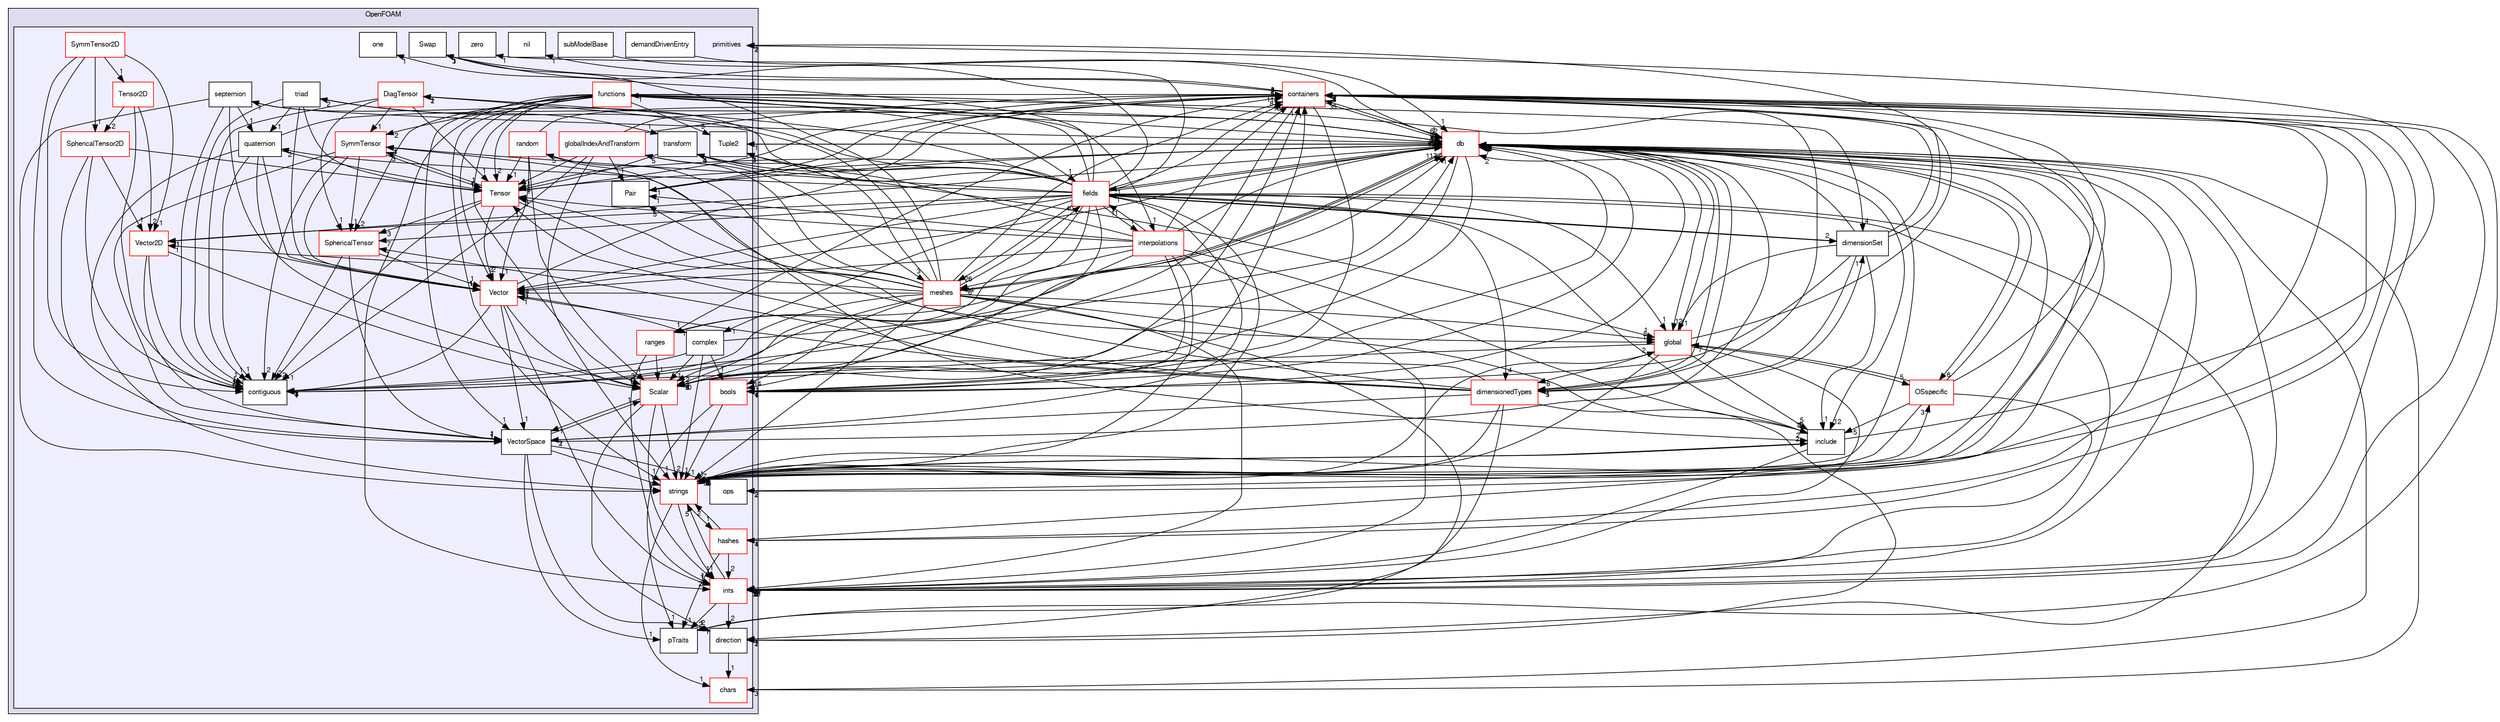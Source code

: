 digraph "src/OpenFOAM/primitives" {
  bgcolor=transparent;
  compound=true
  node [ fontsize="10", fontname="FreeSans"];
  edge [ labelfontsize="10", labelfontname="FreeSans"];
  subgraph clusterdir_c5473ff19b20e6ec4dfe5c310b3778a8 {
    graph [ bgcolor="#ddddee", pencolor="black", label="OpenFOAM" fontname="FreeSans", fontsize="10", URL="dir_c5473ff19b20e6ec4dfe5c310b3778a8.html"]
  subgraph clusterdir_3e50f45338116b169052b428016851aa {
    graph [ bgcolor="#eeeeff", pencolor="black", label="" URL="dir_3e50f45338116b169052b428016851aa.html"];
    dir_3e50f45338116b169052b428016851aa [shape=plaintext label="primitives"];
    dir_a082e25d5e52ccf3d098e28b00b761b2 [shape=box label="bools" color="red" fillcolor="white" style="filled" URL="dir_a082e25d5e52ccf3d098e28b00b761b2.html"];
    dir_88dabb3705a9b13be16987836626f570 [shape=box label="chars" color="red" fillcolor="white" style="filled" URL="dir_88dabb3705a9b13be16987836626f570.html"];
    dir_9b55caa1365775a4268140b8f5b75f1d [shape=box label="complex" color="black" fillcolor="white" style="filled" URL="dir_9b55caa1365775a4268140b8f5b75f1d.html"];
    dir_1b29830830533868fb04f0e807b2ad78 [shape=box label="contiguous" color="black" fillcolor="white" style="filled" URL="dir_1b29830830533868fb04f0e807b2ad78.html"];
    dir_1ed90ee36d758fb385aa8ec7e8669419 [shape=box label="demandDrivenEntry" color="black" fillcolor="white" style="filled" URL="dir_1ed90ee36d758fb385aa8ec7e8669419.html"];
    dir_537bace1925cccf901fb30a89ca4875a [shape=box label="DiagTensor" color="red" fillcolor="white" style="filled" URL="dir_537bace1925cccf901fb30a89ca4875a.html"];
    dir_19dbf0591cffda9f7a5a990739e1850d [shape=box label="direction" color="black" fillcolor="white" style="filled" URL="dir_19dbf0591cffda9f7a5a990739e1850d.html"];
    dir_d9e7e9a9f2a6b8c09f93ad92e1b15a84 [shape=box label="functions" color="red" fillcolor="white" style="filled" URL="dir_d9e7e9a9f2a6b8c09f93ad92e1b15a84.html"];
    dir_9dc1ed12f67003981c0fdb09742bb52c [shape=box label="globalIndexAndTransform" color="red" fillcolor="white" style="filled" URL="dir_9dc1ed12f67003981c0fdb09742bb52c.html"];
    dir_4283faa153a5178e565ef547cd992a0a [shape=box label="hashes" color="red" fillcolor="white" style="filled" URL="dir_4283faa153a5178e565ef547cd992a0a.html"];
    dir_086c067a0e64eeb439d30ae0c44248d8 [shape=box label="ints" color="red" fillcolor="white" style="filled" URL="dir_086c067a0e64eeb439d30ae0c44248d8.html"];
    dir_98f989b678dbf5309ce2e017b28f8821 [shape=box label="nil" color="black" fillcolor="white" style="filled" URL="dir_98f989b678dbf5309ce2e017b28f8821.html"];
    dir_688e2bf6a1af855b6f70d5e0e0f050d5 [shape=box label="one" color="black" fillcolor="white" style="filled" URL="dir_688e2bf6a1af855b6f70d5e0e0f050d5.html"];
    dir_a75a9acad7a860e8b6287c25a4913686 [shape=box label="ops" color="black" fillcolor="white" style="filled" URL="dir_a75a9acad7a860e8b6287c25a4913686.html"];
    dir_4866e0e18efe39e2716d157b44dfa36c [shape=box label="Pair" color="black" fillcolor="white" style="filled" URL="dir_4866e0e18efe39e2716d157b44dfa36c.html"];
    dir_a71222f4f105181f964ceb320add37f5 [shape=box label="pTraits" color="black" fillcolor="white" style="filled" URL="dir_a71222f4f105181f964ceb320add37f5.html"];
    dir_7f2355fb07e96b002f5e0fef21d9e5dc [shape=box label="quaternion" color="black" fillcolor="white" style="filled" URL="dir_7f2355fb07e96b002f5e0fef21d9e5dc.html"];
    dir_fe902bc9ff5b589eb0ead5d28c94889f [shape=box label="random" color="red" fillcolor="white" style="filled" URL="dir_fe902bc9ff5b589eb0ead5d28c94889f.html"];
    dir_4c2d2f51554615c82797d0537eafbb2e [shape=box label="ranges" color="red" fillcolor="white" style="filled" URL="dir_4c2d2f51554615c82797d0537eafbb2e.html"];
    dir_b4f4914e791ff496381862f16be45bae [shape=box label="Scalar" color="red" fillcolor="white" style="filled" URL="dir_b4f4914e791ff496381862f16be45bae.html"];
    dir_8ff6743b6a552605fbcfa0c2fa86cf35 [shape=box label="septernion" color="black" fillcolor="white" style="filled" URL="dir_8ff6743b6a552605fbcfa0c2fa86cf35.html"];
    dir_b065e1a4bed1b058c87ac57271f42191 [shape=box label="SphericalTensor" color="red" fillcolor="white" style="filled" URL="dir_b065e1a4bed1b058c87ac57271f42191.html"];
    dir_03cbbdc57deccee747de3682b626c91e [shape=box label="SphericalTensor2D" color="red" fillcolor="white" style="filled" URL="dir_03cbbdc57deccee747de3682b626c91e.html"];
    dir_ce1ee507886310df0e74ee2e624fbc88 [shape=box label="strings" color="red" fillcolor="white" style="filled" URL="dir_ce1ee507886310df0e74ee2e624fbc88.html"];
    dir_a5ab764987886a96b81db1b910e5c021 [shape=box label="subModelBase" color="black" fillcolor="white" style="filled" URL="dir_a5ab764987886a96b81db1b910e5c021.html"];
    dir_231fc2a74f204112d6236cb009e595a2 [shape=box label="Swap" color="black" fillcolor="white" style="filled" URL="dir_231fc2a74f204112d6236cb009e595a2.html"];
    dir_1dd80385453c5b0e9d626c2fdc4e90dc [shape=box label="SymmTensor" color="red" fillcolor="white" style="filled" URL="dir_1dd80385453c5b0e9d626c2fdc4e90dc.html"];
    dir_0c2340d1dbdaa835dd760c22e129bc79 [shape=box label="SymmTensor2D" color="red" fillcolor="white" style="filled" URL="dir_0c2340d1dbdaa835dd760c22e129bc79.html"];
    dir_15da0e2a135f43ffeb4645c968ce8ac7 [shape=box label="Tensor" color="red" fillcolor="white" style="filled" URL="dir_15da0e2a135f43ffeb4645c968ce8ac7.html"];
    dir_af3b3c32572abb73a47caea053f82d3c [shape=box label="Tensor2D" color="red" fillcolor="white" style="filled" URL="dir_af3b3c32572abb73a47caea053f82d3c.html"];
    dir_9cf74317c7eb616c4d20a1fef726f411 [shape=box label="transform" color="black" fillcolor="white" style="filled" URL="dir_9cf74317c7eb616c4d20a1fef726f411.html"];
    dir_7aa2f3f4e81b54d7787de8b5589ce6c4 [shape=box label="triad" color="black" fillcolor="white" style="filled" URL="dir_7aa2f3f4e81b54d7787de8b5589ce6c4.html"];
    dir_246f7a9c53924f474d87efd38f207066 [shape=box label="Tuple2" color="black" fillcolor="white" style="filled" URL="dir_246f7a9c53924f474d87efd38f207066.html"];
    dir_6ef5fbba1c02603637a533e2f686aa62 [shape=box label="Vector" color="red" fillcolor="white" style="filled" URL="dir_6ef5fbba1c02603637a533e2f686aa62.html"];
    dir_974ac155d7c04ce7d59446545c00b04b [shape=box label="Vector2D" color="red" fillcolor="white" style="filled" URL="dir_974ac155d7c04ce7d59446545c00b04b.html"];
    dir_67e43ffa00fdb90d8ab20f3d61175616 [shape=box label="VectorSpace" color="black" fillcolor="white" style="filled" URL="dir_67e43ffa00fdb90d8ab20f3d61175616.html"];
    dir_2de54a351530e9f436fe9bce6ce952a7 [shape=box label="zero" color="black" fillcolor="white" style="filled" URL="dir_2de54a351530e9f436fe9bce6ce952a7.html"];
  }
  }
  dir_962442b8f989d5529fab5e0f0e4ffb74 [shape=box label="fields" color="red" URL="dir_962442b8f989d5529fab5e0f0e4ffb74.html"];
  dir_19d0872053bde092be81d7fe3f56cbf7 [shape=box label="containers" color="red" URL="dir_19d0872053bde092be81d7fe3f56cbf7.html"];
  dir_ddfbc8513dac5f891eeb54fd21e599df [shape=box label="dimensionSet" URL="dir_ddfbc8513dac5f891eeb54fd21e599df.html"];
  dir_e764f87aebd421bcba631b254777cd25 [shape=box label="interpolations" color="red" URL="dir_e764f87aebd421bcba631b254777cd25.html"];
  dir_aa2423979fb45fc41c393a5db370ab21 [shape=box label="meshes" color="red" URL="dir_aa2423979fb45fc41c393a5db370ab21.html"];
  dir_d4979fdf35c07e0caec68718d229a4b4 [shape=box label="dimensionedTypes" color="red" URL="dir_d4979fdf35c07e0caec68718d229a4b4.html"];
  dir_63c634f7a7cfd679ac26c67fb30fc32f [shape=box label="db" color="red" URL="dir_63c634f7a7cfd679ac26c67fb30fc32f.html"];
  dir_8583492183f4d27c76555f8f333dd07b [shape=box label="global" color="red" URL="dir_8583492183f4d27c76555f8f333dd07b.html"];
  dir_e954e9f5966bc1c681a414ec8bd0ee15 [shape=box label="include" URL="dir_e954e9f5966bc1c681a414ec8bd0ee15.html"];
  dir_1e7df7a7407fc4618be5c18f76eb7b99 [shape=box label="OSspecific" color="red" URL="dir_1e7df7a7407fc4618be5c18f76eb7b99.html"];
  dir_a5ab764987886a96b81db1b910e5c021->dir_63c634f7a7cfd679ac26c67fb30fc32f [headlabel="1", labeldistance=1.5 headhref="dir_002229_001787.html"];
  dir_19dbf0591cffda9f7a5a990739e1850d->dir_88dabb3705a9b13be16987836626f570 [headlabel="1", labeldistance=1.5 headhref="dir_002170_002162.html"];
  dir_af3b3c32572abb73a47caea053f82d3c->dir_03cbbdc57deccee747de3682b626c91e [headlabel="2", labeldistance=1.5 headhref="dir_002240_002219.html"];
  dir_af3b3c32572abb73a47caea053f82d3c->dir_974ac155d7c04ce7d59446545c00b04b [headlabel="2", labeldistance=1.5 headhref="dir_002240_002251.html"];
  dir_af3b3c32572abb73a47caea053f82d3c->dir_1b29830830533868fb04f0e807b2ad78 [headlabel="1", labeldistance=1.5 headhref="dir_002240_002166.html"];
  dir_962442b8f989d5529fab5e0f0e4ffb74->dir_19dbf0591cffda9f7a5a990739e1850d [headlabel="2", labeldistance=1.5 headhref="dir_001856_002170.html"];
  dir_962442b8f989d5529fab5e0f0e4ffb74->dir_19d0872053bde092be81d7fe3f56cbf7 [headlabel="8", labeldistance=1.5 headhref="dir_001856_001737.html"];
  dir_962442b8f989d5529fab5e0f0e4ffb74->dir_a082e25d5e52ccf3d098e28b00b761b2 [headlabel="1", labeldistance=1.5 headhref="dir_001856_002158.html"];
  dir_962442b8f989d5529fab5e0f0e4ffb74->dir_ce1ee507886310df0e74ee2e624fbc88 [headlabel="2", labeldistance=1.5 headhref="dir_001856_002221.html"];
  dir_962442b8f989d5529fab5e0f0e4ffb74->dir_15da0e2a135f43ffeb4645c968ce8ac7 [headlabel="5", labeldistance=1.5 headhref="dir_001856_002236.html"];
  dir_962442b8f989d5529fab5e0f0e4ffb74->dir_ddfbc8513dac5f891eeb54fd21e599df [headlabel="2", labeldistance=1.5 headhref="dir_001856_001855.html"];
  dir_962442b8f989d5529fab5e0f0e4ffb74->dir_246f7a9c53924f474d87efd38f207066 [headlabel="1", labeldistance=1.5 headhref="dir_001856_002244.html"];
  dir_962442b8f989d5529fab5e0f0e4ffb74->dir_7f2355fb07e96b002f5e0fef21d9e5dc [headlabel="2", labeldistance=1.5 headhref="dir_001856_002203.html"];
  dir_962442b8f989d5529fab5e0f0e4ffb74->dir_231fc2a74f204112d6236cb009e595a2 [headlabel="1", labeldistance=1.5 headhref="dir_001856_002230.html"];
  dir_962442b8f989d5529fab5e0f0e4ffb74->dir_e764f87aebd421bcba631b254777cd25 [headlabel="1", labeldistance=1.5 headhref="dir_001856_001953.html"];
  dir_962442b8f989d5529fab5e0f0e4ffb74->dir_9b55caa1365775a4268140b8f5b75f1d [headlabel="1", labeldistance=1.5 headhref="dir_001856_002165.html"];
  dir_962442b8f989d5529fab5e0f0e4ffb74->dir_7aa2f3f4e81b54d7787de8b5589ce6c4 [headlabel="2", labeldistance=1.5 headhref="dir_001856_002243.html"];
  dir_962442b8f989d5529fab5e0f0e4ffb74->dir_688e2bf6a1af855b6f70d5e0e0f050d5 [headlabel="1", labeldistance=1.5 headhref="dir_001856_002199.html"];
  dir_962442b8f989d5529fab5e0f0e4ffb74->dir_aa2423979fb45fc41c393a5db370ab21 [headlabel="26", labeldistance=1.5 headhref="dir_001856_002059.html"];
  dir_962442b8f989d5529fab5e0f0e4ffb74->dir_d4979fdf35c07e0caec68718d229a4b4 [headlabel="4", labeldistance=1.5 headhref="dir_001856_001848.html"];
  dir_962442b8f989d5529fab5e0f0e4ffb74->dir_2de54a351530e9f436fe9bce6ce952a7 [headlabel="1", labeldistance=1.5 headhref="dir_001856_002254.html"];
  dir_962442b8f989d5529fab5e0f0e4ffb74->dir_9cf74317c7eb616c4d20a1fef726f411 [headlabel="6", labeldistance=1.5 headhref="dir_001856_002242.html"];
  dir_962442b8f989d5529fab5e0f0e4ffb74->dir_b4f4914e791ff496381862f16be45bae [headlabel="10", labeldistance=1.5 headhref="dir_001856_002210.html"];
  dir_962442b8f989d5529fab5e0f0e4ffb74->dir_6ef5fbba1c02603637a533e2f686aa62 [headlabel="4", labeldistance=1.5 headhref="dir_001856_002245.html"];
  dir_962442b8f989d5529fab5e0f0e4ffb74->dir_63c634f7a7cfd679ac26c67fb30fc32f [headlabel="62", labeldistance=1.5 headhref="dir_001856_001787.html"];
  dir_962442b8f989d5529fab5e0f0e4ffb74->dir_8583492183f4d27c76555f8f333dd07b [headlabel="1", labeldistance=1.5 headhref="dir_001856_001932.html"];
  dir_962442b8f989d5529fab5e0f0e4ffb74->dir_67e43ffa00fdb90d8ab20f3d61175616 [headlabel="2", labeldistance=1.5 headhref="dir_001856_002253.html"];
  dir_962442b8f989d5529fab5e0f0e4ffb74->dir_537bace1925cccf901fb30a89ca4875a [headlabel="2", labeldistance=1.5 headhref="dir_001856_002168.html"];
  dir_962442b8f989d5529fab5e0f0e4ffb74->dir_8ff6743b6a552605fbcfa0c2fa86cf35 [headlabel="1", labeldistance=1.5 headhref="dir_001856_002215.html"];
  dir_962442b8f989d5529fab5e0f0e4ffb74->dir_974ac155d7c04ce7d59446545c00b04b [headlabel="1", labeldistance=1.5 headhref="dir_001856_002251.html"];
  dir_962442b8f989d5529fab5e0f0e4ffb74->dir_d9e7e9a9f2a6b8c09f93ad92e1b15a84 [headlabel="1", labeldistance=1.5 headhref="dir_001856_002171.html"];
  dir_962442b8f989d5529fab5e0f0e4ffb74->dir_e954e9f5966bc1c681a414ec8bd0ee15 [headlabel="1", labeldistance=1.5 headhref="dir_001856_001952.html"];
  dir_962442b8f989d5529fab5e0f0e4ffb74->dir_b065e1a4bed1b058c87ac57271f42191 [headlabel="7", labeldistance=1.5 headhref="dir_001856_002216.html"];
  dir_962442b8f989d5529fab5e0f0e4ffb74->dir_1b29830830533868fb04f0e807b2ad78 [headlabel="1", labeldistance=1.5 headhref="dir_001856_002166.html"];
  dir_962442b8f989d5529fab5e0f0e4ffb74->dir_086c067a0e64eeb439d30ae0c44248d8 [headlabel="5", labeldistance=1.5 headhref="dir_001856_002189.html"];
  dir_962442b8f989d5529fab5e0f0e4ffb74->dir_1dd80385453c5b0e9d626c2fdc4e90dc [headlabel="4", labeldistance=1.5 headhref="dir_001856_002231.html"];
  dir_19d0872053bde092be81d7fe3f56cbf7->dir_a082e25d5e52ccf3d098e28b00b761b2 [headlabel="4", labeldistance=1.5 headhref="dir_001737_002158.html"];
  dir_19d0872053bde092be81d7fe3f56cbf7->dir_ce1ee507886310df0e74ee2e624fbc88 [headlabel="5", labeldistance=1.5 headhref="dir_001737_002221.html"];
  dir_19d0872053bde092be81d7fe3f56cbf7->dir_231fc2a74f204112d6236cb009e595a2 [headlabel="1", labeldistance=1.5 headhref="dir_001737_002230.html"];
  dir_19d0872053bde092be81d7fe3f56cbf7->dir_98f989b678dbf5309ce2e017b28f8821 [headlabel="1", labeldistance=1.5 headhref="dir_001737_002198.html"];
  dir_19d0872053bde092be81d7fe3f56cbf7->dir_a75a9acad7a860e8b6287c25a4913686 [headlabel="2", labeldistance=1.5 headhref="dir_001737_002200.html"];
  dir_19d0872053bde092be81d7fe3f56cbf7->dir_63c634f7a7cfd679ac26c67fb30fc32f [headlabel="62", labeldistance=1.5 headhref="dir_001737_001787.html"];
  dir_19d0872053bde092be81d7fe3f56cbf7->dir_4866e0e18efe39e2716d157b44dfa36c [headlabel="1", labeldistance=1.5 headhref="dir_001737_002201.html"];
  dir_19d0872053bde092be81d7fe3f56cbf7->dir_a71222f4f105181f964ceb320add37f5 [headlabel="1", labeldistance=1.5 headhref="dir_001737_002202.html"];
  dir_19d0872053bde092be81d7fe3f56cbf7->dir_1b29830830533868fb04f0e807b2ad78 [headlabel="7", labeldistance=1.5 headhref="dir_001737_002166.html"];
  dir_19d0872053bde092be81d7fe3f56cbf7->dir_086c067a0e64eeb439d30ae0c44248d8 [headlabel="25", labeldistance=1.5 headhref="dir_001737_002189.html"];
  dir_19d0872053bde092be81d7fe3f56cbf7->dir_4283faa153a5178e565ef547cd992a0a [headlabel="1", labeldistance=1.5 headhref="dir_001737_002185.html"];
  dir_ce1ee507886310df0e74ee2e624fbc88->dir_19d0872053bde092be81d7fe3f56cbf7 [headlabel="7", labeldistance=1.5 headhref="dir_002221_001737.html"];
  dir_ce1ee507886310df0e74ee2e624fbc88->dir_63c634f7a7cfd679ac26c67fb30fc32f [headlabel="13", labeldistance=1.5 headhref="dir_002221_001787.html"];
  dir_ce1ee507886310df0e74ee2e624fbc88->dir_88dabb3705a9b13be16987836626f570 [headlabel="1", labeldistance=1.5 headhref="dir_002221_002162.html"];
  dir_ce1ee507886310df0e74ee2e624fbc88->dir_8583492183f4d27c76555f8f333dd07b [headlabel="2", labeldistance=1.5 headhref="dir_002221_001932.html"];
  dir_ce1ee507886310df0e74ee2e624fbc88->dir_e954e9f5966bc1c681a414ec8bd0ee15 [headlabel="2", labeldistance=1.5 headhref="dir_002221_001952.html"];
  dir_ce1ee507886310df0e74ee2e624fbc88->dir_086c067a0e64eeb439d30ae0c44248d8 [headlabel="1", labeldistance=1.5 headhref="dir_002221_002189.html"];
  dir_ce1ee507886310df0e74ee2e624fbc88->dir_4283faa153a5178e565ef547cd992a0a [headlabel="1", labeldistance=1.5 headhref="dir_002221_002185.html"];
  dir_ce1ee507886310df0e74ee2e624fbc88->dir_1e7df7a7407fc4618be5c18f76eb7b99 [headlabel="3", labeldistance=1.5 headhref="dir_002221_002255.html"];
  dir_a082e25d5e52ccf3d098e28b00b761b2->dir_19d0872053bde092be81d7fe3f56cbf7 [headlabel="1", labeldistance=1.5 headhref="dir_002158_001737.html"];
  dir_a082e25d5e52ccf3d098e28b00b761b2->dir_ce1ee507886310df0e74ee2e624fbc88 [headlabel="1", labeldistance=1.5 headhref="dir_002158_002221.html"];
  dir_a082e25d5e52ccf3d098e28b00b761b2->dir_63c634f7a7cfd679ac26c67fb30fc32f [headlabel="6", labeldistance=1.5 headhref="dir_002158_001787.html"];
  dir_a082e25d5e52ccf3d098e28b00b761b2->dir_a71222f4f105181f964ceb320add37f5 [headlabel="1", labeldistance=1.5 headhref="dir_002158_002202.html"];
  dir_15da0e2a135f43ffeb4645c968ce8ac7->dir_19d0872053bde092be81d7fe3f56cbf7 [headlabel="3", labeldistance=1.5 headhref="dir_002236_001737.html"];
  dir_15da0e2a135f43ffeb4645c968ce8ac7->dir_6ef5fbba1c02603637a533e2f686aa62 [headlabel="2", labeldistance=1.5 headhref="dir_002236_002245.html"];
  dir_15da0e2a135f43ffeb4645c968ce8ac7->dir_63c634f7a7cfd679ac26c67fb30fc32f [headlabel="3", labeldistance=1.5 headhref="dir_002236_001787.html"];
  dir_15da0e2a135f43ffeb4645c968ce8ac7->dir_8583492183f4d27c76555f8f333dd07b [headlabel="1", labeldistance=1.5 headhref="dir_002236_001932.html"];
  dir_15da0e2a135f43ffeb4645c968ce8ac7->dir_b065e1a4bed1b058c87ac57271f42191 [headlabel="3", labeldistance=1.5 headhref="dir_002236_002216.html"];
  dir_15da0e2a135f43ffeb4645c968ce8ac7->dir_1b29830830533868fb04f0e807b2ad78 [headlabel="2", labeldistance=1.5 headhref="dir_002236_002166.html"];
  dir_15da0e2a135f43ffeb4645c968ce8ac7->dir_1dd80385453c5b0e9d626c2fdc4e90dc [headlabel="3", labeldistance=1.5 headhref="dir_002236_002231.html"];
  dir_ddfbc8513dac5f891eeb54fd21e599df->dir_962442b8f989d5529fab5e0f0e4ffb74 [headlabel="1", labeldistance=1.5 headhref="dir_001855_001856.html"];
  dir_ddfbc8513dac5f891eeb54fd21e599df->dir_19d0872053bde092be81d7fe3f56cbf7 [headlabel="3", labeldistance=1.5 headhref="dir_001855_001737.html"];
  dir_ddfbc8513dac5f891eeb54fd21e599df->dir_a082e25d5e52ccf3d098e28b00b761b2 [headlabel="1", labeldistance=1.5 headhref="dir_001855_002158.html"];
  dir_ddfbc8513dac5f891eeb54fd21e599df->dir_d4979fdf35c07e0caec68718d229a4b4 [headlabel="5", labeldistance=1.5 headhref="dir_001855_001848.html"];
  dir_ddfbc8513dac5f891eeb54fd21e599df->dir_63c634f7a7cfd679ac26c67fb30fc32f [headlabel="3", labeldistance=1.5 headhref="dir_001855_001787.html"];
  dir_ddfbc8513dac5f891eeb54fd21e599df->dir_8583492183f4d27c76555f8f333dd07b [headlabel="1", labeldistance=1.5 headhref="dir_001855_001932.html"];
  dir_ddfbc8513dac5f891eeb54fd21e599df->dir_3e50f45338116b169052b428016851aa [headlabel="1", labeldistance=1.5 headhref="dir_001855_002157.html"];
  dir_ddfbc8513dac5f891eeb54fd21e599df->dir_e954e9f5966bc1c681a414ec8bd0ee15 [headlabel="1", labeldistance=1.5 headhref="dir_001855_001952.html"];
  dir_246f7a9c53924f474d87efd38f207066->dir_63c634f7a7cfd679ac26c67fb30fc32f [headlabel="1", labeldistance=1.5 headhref="dir_002244_001787.html"];
  dir_7f2355fb07e96b002f5e0fef21d9e5dc->dir_ce1ee507886310df0e74ee2e624fbc88 [headlabel="1", labeldistance=1.5 headhref="dir_002203_002221.html"];
  dir_7f2355fb07e96b002f5e0fef21d9e5dc->dir_15da0e2a135f43ffeb4645c968ce8ac7 [headlabel="1", labeldistance=1.5 headhref="dir_002203_002236.html"];
  dir_7f2355fb07e96b002f5e0fef21d9e5dc->dir_b4f4914e791ff496381862f16be45bae [headlabel="1", labeldistance=1.5 headhref="dir_002203_002210.html"];
  dir_7f2355fb07e96b002f5e0fef21d9e5dc->dir_6ef5fbba1c02603637a533e2f686aa62 [headlabel="1", labeldistance=1.5 headhref="dir_002203_002245.html"];
  dir_7f2355fb07e96b002f5e0fef21d9e5dc->dir_63c634f7a7cfd679ac26c67fb30fc32f [headlabel="2", labeldistance=1.5 headhref="dir_002203_001787.html"];
  dir_7f2355fb07e96b002f5e0fef21d9e5dc->dir_1b29830830533868fb04f0e807b2ad78 [headlabel="1", labeldistance=1.5 headhref="dir_002203_002166.html"];
  dir_e764f87aebd421bcba631b254777cd25->dir_962442b8f989d5529fab5e0f0e4ffb74 [headlabel="11", labeldistance=1.5 headhref="dir_001953_001856.html"];
  dir_e764f87aebd421bcba631b254777cd25->dir_19d0872053bde092be81d7fe3f56cbf7 [headlabel="13", labeldistance=1.5 headhref="dir_001953_001737.html"];
  dir_e764f87aebd421bcba631b254777cd25->dir_a082e25d5e52ccf3d098e28b00b761b2 [headlabel="1", labeldistance=1.5 headhref="dir_001953_002158.html"];
  dir_e764f87aebd421bcba631b254777cd25->dir_ce1ee507886310df0e74ee2e624fbc88 [headlabel="2", labeldistance=1.5 headhref="dir_001953_002221.html"];
  dir_e764f87aebd421bcba631b254777cd25->dir_15da0e2a135f43ffeb4645c968ce8ac7 [headlabel="1", labeldistance=1.5 headhref="dir_001953_002236.html"];
  dir_e764f87aebd421bcba631b254777cd25->dir_246f7a9c53924f474d87efd38f207066 [headlabel="3", labeldistance=1.5 headhref="dir_001953_002244.html"];
  dir_e764f87aebd421bcba631b254777cd25->dir_aa2423979fb45fc41c393a5db370ab21 [headlabel="14", labeldistance=1.5 headhref="dir_001953_002059.html"];
  dir_e764f87aebd421bcba631b254777cd25->dir_b4f4914e791ff496381862f16be45bae [headlabel="3", labeldistance=1.5 headhref="dir_001953_002210.html"];
  dir_e764f87aebd421bcba631b254777cd25->dir_6ef5fbba1c02603637a533e2f686aa62 [headlabel="1", labeldistance=1.5 headhref="dir_001953_002245.html"];
  dir_e764f87aebd421bcba631b254777cd25->dir_63c634f7a7cfd679ac26c67fb30fc32f [headlabel="21", labeldistance=1.5 headhref="dir_001953_001787.html"];
  dir_e764f87aebd421bcba631b254777cd25->dir_4866e0e18efe39e2716d157b44dfa36c [headlabel="1", labeldistance=1.5 headhref="dir_001953_002201.html"];
  dir_e764f87aebd421bcba631b254777cd25->dir_e954e9f5966bc1c681a414ec8bd0ee15 [headlabel="2", labeldistance=1.5 headhref="dir_001953_001952.html"];
  dir_e764f87aebd421bcba631b254777cd25->dir_086c067a0e64eeb439d30ae0c44248d8 [headlabel="2", labeldistance=1.5 headhref="dir_001953_002189.html"];
  dir_fe902bc9ff5b589eb0ead5d28c94889f->dir_15da0e2a135f43ffeb4645c968ce8ac7 [headlabel="1", labeldistance=1.5 headhref="dir_002204_002236.html"];
  dir_fe902bc9ff5b589eb0ead5d28c94889f->dir_b4f4914e791ff496381862f16be45bae [headlabel="1", labeldistance=1.5 headhref="dir_002204_002210.html"];
  dir_fe902bc9ff5b589eb0ead5d28c94889f->dir_6ef5fbba1c02603637a533e2f686aa62 [headlabel="1", labeldistance=1.5 headhref="dir_002204_002245.html"];
  dir_fe902bc9ff5b589eb0ead5d28c94889f->dir_63c634f7a7cfd679ac26c67fb30fc32f [headlabel="2", labeldistance=1.5 headhref="dir_002204_001787.html"];
  dir_fe902bc9ff5b589eb0ead5d28c94889f->dir_e954e9f5966bc1c681a414ec8bd0ee15 [headlabel="2", labeldistance=1.5 headhref="dir_002204_001952.html"];
  dir_9b55caa1365775a4268140b8f5b75f1d->dir_ce1ee507886310df0e74ee2e624fbc88 [headlabel="1", labeldistance=1.5 headhref="dir_002165_002221.html"];
  dir_9b55caa1365775a4268140b8f5b75f1d->dir_a082e25d5e52ccf3d098e28b00b761b2 [headlabel="1", labeldistance=1.5 headhref="dir_002165_002158.html"];
  dir_9b55caa1365775a4268140b8f5b75f1d->dir_b4f4914e791ff496381862f16be45bae [headlabel="1", labeldistance=1.5 headhref="dir_002165_002210.html"];
  dir_9b55caa1365775a4268140b8f5b75f1d->dir_63c634f7a7cfd679ac26c67fb30fc32f [headlabel="1", labeldistance=1.5 headhref="dir_002165_001787.html"];
  dir_9b55caa1365775a4268140b8f5b75f1d->dir_1b29830830533868fb04f0e807b2ad78 [headlabel="1", labeldistance=1.5 headhref="dir_002165_002166.html"];
  dir_7aa2f3f4e81b54d7787de8b5589ce6c4->dir_15da0e2a135f43ffeb4645c968ce8ac7 [headlabel="1", labeldistance=1.5 headhref="dir_002243_002236.html"];
  dir_7aa2f3f4e81b54d7787de8b5589ce6c4->dir_7f2355fb07e96b002f5e0fef21d9e5dc [headlabel="1", labeldistance=1.5 headhref="dir_002243_002203.html"];
  dir_7aa2f3f4e81b54d7787de8b5589ce6c4->dir_9cf74317c7eb616c4d20a1fef726f411 [headlabel="1", labeldistance=1.5 headhref="dir_002243_002242.html"];
  dir_7aa2f3f4e81b54d7787de8b5589ce6c4->dir_6ef5fbba1c02603637a533e2f686aa62 [headlabel="1", labeldistance=1.5 headhref="dir_002243_002245.html"];
  dir_7aa2f3f4e81b54d7787de8b5589ce6c4->dir_1b29830830533868fb04f0e807b2ad78 [headlabel="1", labeldistance=1.5 headhref="dir_002243_002166.html"];
  dir_aa2423979fb45fc41c393a5db370ab21->dir_19dbf0591cffda9f7a5a990739e1850d [headlabel="1", labeldistance=1.5 headhref="dir_002059_002170.html"];
  dir_aa2423979fb45fc41c393a5db370ab21->dir_962442b8f989d5529fab5e0f0e4ffb74 [headlabel="40", labeldistance=1.5 headhref="dir_002059_001856.html"];
  dir_aa2423979fb45fc41c393a5db370ab21->dir_19d0872053bde092be81d7fe3f56cbf7 [headlabel="114", labeldistance=1.5 headhref="dir_002059_001737.html"];
  dir_aa2423979fb45fc41c393a5db370ab21->dir_ce1ee507886310df0e74ee2e624fbc88 [headlabel="7", labeldistance=1.5 headhref="dir_002059_002221.html"];
  dir_aa2423979fb45fc41c393a5db370ab21->dir_a082e25d5e52ccf3d098e28b00b761b2 [headlabel="14", labeldistance=1.5 headhref="dir_002059_002158.html"];
  dir_aa2423979fb45fc41c393a5db370ab21->dir_15da0e2a135f43ffeb4645c968ce8ac7 [headlabel="2", labeldistance=1.5 headhref="dir_002059_002236.html"];
  dir_aa2423979fb45fc41c393a5db370ab21->dir_231fc2a74f204112d6236cb009e595a2 [headlabel="3", labeldistance=1.5 headhref="dir_002059_002230.html"];
  dir_aa2423979fb45fc41c393a5db370ab21->dir_fe902bc9ff5b589eb0ead5d28c94889f [headlabel="5", labeldistance=1.5 headhref="dir_002059_002204.html"];
  dir_aa2423979fb45fc41c393a5db370ab21->dir_9cf74317c7eb616c4d20a1fef726f411 [headlabel="4", labeldistance=1.5 headhref="dir_002059_002242.html"];
  dir_aa2423979fb45fc41c393a5db370ab21->dir_b4f4914e791ff496381862f16be45bae [headlabel="3", labeldistance=1.5 headhref="dir_002059_002210.html"];
  dir_aa2423979fb45fc41c393a5db370ab21->dir_6ef5fbba1c02603637a533e2f686aa62 [headlabel="3", labeldistance=1.5 headhref="dir_002059_002245.html"];
  dir_aa2423979fb45fc41c393a5db370ab21->dir_63c634f7a7cfd679ac26c67fb30fc32f [headlabel="117", labeldistance=1.5 headhref="dir_002059_001787.html"];
  dir_aa2423979fb45fc41c393a5db370ab21->dir_4866e0e18efe39e2716d157b44dfa36c [headlabel="5", labeldistance=1.5 headhref="dir_002059_002201.html"];
  dir_aa2423979fb45fc41c393a5db370ab21->dir_8583492183f4d27c76555f8f333dd07b [headlabel="5", labeldistance=1.5 headhref="dir_002059_001932.html"];
  dir_aa2423979fb45fc41c393a5db370ab21->dir_537bace1925cccf901fb30a89ca4875a [headlabel="1", labeldistance=1.5 headhref="dir_002059_002168.html"];
  dir_aa2423979fb45fc41c393a5db370ab21->dir_974ac155d7c04ce7d59446545c00b04b [headlabel="1", labeldistance=1.5 headhref="dir_002059_002251.html"];
  dir_aa2423979fb45fc41c393a5db370ab21->dir_e954e9f5966bc1c681a414ec8bd0ee15 [headlabel="19", labeldistance=1.5 headhref="dir_002059_001952.html"];
  dir_aa2423979fb45fc41c393a5db370ab21->dir_1b29830830533868fb04f0e807b2ad78 [headlabel="1", labeldistance=1.5 headhref="dir_002059_002166.html"];
  dir_aa2423979fb45fc41c393a5db370ab21->dir_086c067a0e64eeb439d30ae0c44248d8 [headlabel="29", labeldistance=1.5 headhref="dir_002059_002189.html"];
  dir_aa2423979fb45fc41c393a5db370ab21->dir_9dc1ed12f67003981c0fdb09742bb52c [headlabel="5", labeldistance=1.5 headhref="dir_002059_002183.html"];
  dir_03cbbdc57deccee747de3682b626c91e->dir_15da0e2a135f43ffeb4645c968ce8ac7 [headlabel="1", labeldistance=1.5 headhref="dir_002219_002236.html"];
  dir_03cbbdc57deccee747de3682b626c91e->dir_67e43ffa00fdb90d8ab20f3d61175616 [headlabel="1", labeldistance=1.5 headhref="dir_002219_002253.html"];
  dir_03cbbdc57deccee747de3682b626c91e->dir_974ac155d7c04ce7d59446545c00b04b [headlabel="1", labeldistance=1.5 headhref="dir_002219_002251.html"];
  dir_03cbbdc57deccee747de3682b626c91e->dir_1b29830830533868fb04f0e807b2ad78 [headlabel="1", labeldistance=1.5 headhref="dir_002219_002166.html"];
  dir_d4979fdf35c07e0caec68718d229a4b4->dir_19dbf0591cffda9f7a5a990739e1850d [headlabel="1", labeldistance=1.5 headhref="dir_001848_002170.html"];
  dir_d4979fdf35c07e0caec68718d229a4b4->dir_ce1ee507886310df0e74ee2e624fbc88 [headlabel="1", labeldistance=1.5 headhref="dir_001848_002221.html"];
  dir_d4979fdf35c07e0caec68718d229a4b4->dir_15da0e2a135f43ffeb4645c968ce8ac7 [headlabel="1", labeldistance=1.5 headhref="dir_001848_002236.html"];
  dir_d4979fdf35c07e0caec68718d229a4b4->dir_ddfbc8513dac5f891eeb54fd21e599df [headlabel="1", labeldistance=1.5 headhref="dir_001848_001855.html"];
  dir_d4979fdf35c07e0caec68718d229a4b4->dir_b4f4914e791ff496381862f16be45bae [headlabel="2", labeldistance=1.5 headhref="dir_001848_002210.html"];
  dir_d4979fdf35c07e0caec68718d229a4b4->dir_6ef5fbba1c02603637a533e2f686aa62 [headlabel="1", labeldistance=1.5 headhref="dir_001848_002245.html"];
  dir_d4979fdf35c07e0caec68718d229a4b4->dir_63c634f7a7cfd679ac26c67fb30fc32f [headlabel="1", labeldistance=1.5 headhref="dir_001848_001787.html"];
  dir_d4979fdf35c07e0caec68718d229a4b4->dir_67e43ffa00fdb90d8ab20f3d61175616 [headlabel="1", labeldistance=1.5 headhref="dir_001848_002253.html"];
  dir_d4979fdf35c07e0caec68718d229a4b4->dir_a71222f4f105181f964ceb320add37f5 [headlabel="1", labeldistance=1.5 headhref="dir_001848_002202.html"];
  dir_d4979fdf35c07e0caec68718d229a4b4->dir_b065e1a4bed1b058c87ac57271f42191 [headlabel="1", labeldistance=1.5 headhref="dir_001848_002216.html"];
  dir_d4979fdf35c07e0caec68718d229a4b4->dir_1dd80385453c5b0e9d626c2fdc4e90dc [headlabel="1", labeldistance=1.5 headhref="dir_001848_002231.html"];
  dir_9cf74317c7eb616c4d20a1fef726f411->dir_15da0e2a135f43ffeb4645c968ce8ac7 [headlabel="1", labeldistance=1.5 headhref="dir_002242_002236.html"];
  dir_9cf74317c7eb616c4d20a1fef726f411->dir_8583492183f4d27c76555f8f333dd07b [headlabel="1", labeldistance=1.5 headhref="dir_002242_001932.html"];
  dir_b4f4914e791ff496381862f16be45bae->dir_19dbf0591cffda9f7a5a990739e1850d [headlabel="2", labeldistance=1.5 headhref="dir_002210_002170.html"];
  dir_b4f4914e791ff496381862f16be45bae->dir_19d0872053bde092be81d7fe3f56cbf7 [headlabel="1", labeldistance=1.5 headhref="dir_002210_001737.html"];
  dir_b4f4914e791ff496381862f16be45bae->dir_ce1ee507886310df0e74ee2e624fbc88 [headlabel="2", labeldistance=1.5 headhref="dir_002210_002221.html"];
  dir_b4f4914e791ff496381862f16be45bae->dir_63c634f7a7cfd679ac26c67fb30fc32f [headlabel="7", labeldistance=1.5 headhref="dir_002210_001787.html"];
  dir_b4f4914e791ff496381862f16be45bae->dir_67e43ffa00fdb90d8ab20f3d61175616 [headlabel="1", labeldistance=1.5 headhref="dir_002210_002253.html"];
  dir_b4f4914e791ff496381862f16be45bae->dir_086c067a0e64eeb439d30ae0c44248d8 [headlabel="1", labeldistance=1.5 headhref="dir_002210_002189.html"];
  dir_6ef5fbba1c02603637a533e2f686aa62->dir_19d0872053bde092be81d7fe3f56cbf7 [headlabel="1", labeldistance=1.5 headhref="dir_002245_001737.html"];
  dir_6ef5fbba1c02603637a533e2f686aa62->dir_9b55caa1365775a4268140b8f5b75f1d [headlabel="1", labeldistance=1.5 headhref="dir_002245_002165.html"];
  dir_6ef5fbba1c02603637a533e2f686aa62->dir_b4f4914e791ff496381862f16be45bae [headlabel="1", labeldistance=1.5 headhref="dir_002245_002210.html"];
  dir_6ef5fbba1c02603637a533e2f686aa62->dir_63c634f7a7cfd679ac26c67fb30fc32f [headlabel="5", labeldistance=1.5 headhref="dir_002245_001787.html"];
  dir_6ef5fbba1c02603637a533e2f686aa62->dir_67e43ffa00fdb90d8ab20f3d61175616 [headlabel="1", labeldistance=1.5 headhref="dir_002245_002253.html"];
  dir_6ef5fbba1c02603637a533e2f686aa62->dir_1b29830830533868fb04f0e807b2ad78 [headlabel="3", labeldistance=1.5 headhref="dir_002245_002166.html"];
  dir_6ef5fbba1c02603637a533e2f686aa62->dir_086c067a0e64eeb439d30ae0c44248d8 [headlabel="1", labeldistance=1.5 headhref="dir_002245_002189.html"];
  dir_63c634f7a7cfd679ac26c67fb30fc32f->dir_962442b8f989d5529fab5e0f0e4ffb74 [headlabel="1", labeldistance=1.5 headhref="dir_001787_001856.html"];
  dir_63c634f7a7cfd679ac26c67fb30fc32f->dir_19d0872053bde092be81d7fe3f56cbf7 [headlabel="35", labeldistance=1.5 headhref="dir_001787_001737.html"];
  dir_63c634f7a7cfd679ac26c67fb30fc32f->dir_a082e25d5e52ccf3d098e28b00b761b2 [headlabel="4", labeldistance=1.5 headhref="dir_001787_002158.html"];
  dir_63c634f7a7cfd679ac26c67fb30fc32f->dir_ce1ee507886310df0e74ee2e624fbc88 [headlabel="35", labeldistance=1.5 headhref="dir_001787_002221.html"];
  dir_63c634f7a7cfd679ac26c67fb30fc32f->dir_246f7a9c53924f474d87efd38f207066 [headlabel="1", labeldistance=1.5 headhref="dir_001787_002244.html"];
  dir_63c634f7a7cfd679ac26c67fb30fc32f->dir_aa2423979fb45fc41c393a5db370ab21 [headlabel="6", labeldistance=1.5 headhref="dir_001787_002059.html"];
  dir_63c634f7a7cfd679ac26c67fb30fc32f->dir_d4979fdf35c07e0caec68718d229a4b4 [headlabel="1", labeldistance=1.5 headhref="dir_001787_001848.html"];
  dir_63c634f7a7cfd679ac26c67fb30fc32f->dir_a75a9acad7a860e8b6287c25a4913686 [headlabel="2", labeldistance=1.5 headhref="dir_001787_002200.html"];
  dir_63c634f7a7cfd679ac26c67fb30fc32f->dir_b4f4914e791ff496381862f16be45bae [headlabel="4", labeldistance=1.5 headhref="dir_001787_002210.html"];
  dir_63c634f7a7cfd679ac26c67fb30fc32f->dir_88dabb3705a9b13be16987836626f570 [headlabel="3", labeldistance=1.5 headhref="dir_001787_002162.html"];
  dir_63c634f7a7cfd679ac26c67fb30fc32f->dir_8583492183f4d27c76555f8f333dd07b [headlabel="12", labeldistance=1.5 headhref="dir_001787_001932.html"];
  dir_63c634f7a7cfd679ac26c67fb30fc32f->dir_4c2d2f51554615c82797d0537eafbb2e [headlabel="1", labeldistance=1.5 headhref="dir_001787_002207.html"];
  dir_63c634f7a7cfd679ac26c67fb30fc32f->dir_974ac155d7c04ce7d59446545c00b04b [headlabel="1", labeldistance=1.5 headhref="dir_001787_002251.html"];
  dir_63c634f7a7cfd679ac26c67fb30fc32f->dir_e954e9f5966bc1c681a414ec8bd0ee15 [headlabel="12", labeldistance=1.5 headhref="dir_001787_001952.html"];
  dir_63c634f7a7cfd679ac26c67fb30fc32f->dir_1b29830830533868fb04f0e807b2ad78 [headlabel="4", labeldistance=1.5 headhref="dir_001787_002166.html"];
  dir_63c634f7a7cfd679ac26c67fb30fc32f->dir_086c067a0e64eeb439d30ae0c44248d8 [headlabel="17", labeldistance=1.5 headhref="dir_001787_002189.html"];
  dir_63c634f7a7cfd679ac26c67fb30fc32f->dir_4283faa153a5178e565ef547cd992a0a [headlabel="4", labeldistance=1.5 headhref="dir_001787_002185.html"];
  dir_63c634f7a7cfd679ac26c67fb30fc32f->dir_1e7df7a7407fc4618be5c18f76eb7b99 [headlabel="6", labeldistance=1.5 headhref="dir_001787_002255.html"];
  dir_1ed90ee36d758fb385aa8ec7e8669419->dir_63c634f7a7cfd679ac26c67fb30fc32f [headlabel="1", labeldistance=1.5 headhref="dir_002167_001787.html"];
  dir_4866e0e18efe39e2716d157b44dfa36c->dir_19d0872053bde092be81d7fe3f56cbf7 [headlabel="2", labeldistance=1.5 headhref="dir_002201_001737.html"];
  dir_4866e0e18efe39e2716d157b44dfa36c->dir_63c634f7a7cfd679ac26c67fb30fc32f [headlabel="1", labeldistance=1.5 headhref="dir_002201_001787.html"];
  dir_88dabb3705a9b13be16987836626f570->dir_63c634f7a7cfd679ac26c67fb30fc32f [headlabel="4", labeldistance=1.5 headhref="dir_002162_001787.html"];
  dir_8583492183f4d27c76555f8f333dd07b->dir_19d0872053bde092be81d7fe3f56cbf7 [headlabel="4", labeldistance=1.5 headhref="dir_001932_001737.html"];
  dir_8583492183f4d27c76555f8f333dd07b->dir_ce1ee507886310df0e74ee2e624fbc88 [headlabel="5", labeldistance=1.5 headhref="dir_001932_002221.html"];
  dir_8583492183f4d27c76555f8f333dd07b->dir_d4979fdf35c07e0caec68718d229a4b4 [headlabel="6", labeldistance=1.5 headhref="dir_001932_001848.html"];
  dir_8583492183f4d27c76555f8f333dd07b->dir_b4f4914e791ff496381862f16be45bae [headlabel="1", labeldistance=1.5 headhref="dir_001932_002210.html"];
  dir_8583492183f4d27c76555f8f333dd07b->dir_63c634f7a7cfd679ac26c67fb30fc32f [headlabel="15", labeldistance=1.5 headhref="dir_001932_001787.html"];
  dir_8583492183f4d27c76555f8f333dd07b->dir_e954e9f5966bc1c681a414ec8bd0ee15 [headlabel="5", labeldistance=1.5 headhref="dir_001932_001952.html"];
  dir_8583492183f4d27c76555f8f333dd07b->dir_086c067a0e64eeb439d30ae0c44248d8 [headlabel="1", labeldistance=1.5 headhref="dir_001932_002189.html"];
  dir_8583492183f4d27c76555f8f333dd07b->dir_1e7df7a7407fc4618be5c18f76eb7b99 [headlabel="5", labeldistance=1.5 headhref="dir_001932_002255.html"];
  dir_4c2d2f51554615c82797d0537eafbb2e->dir_19d0872053bde092be81d7fe3f56cbf7 [headlabel="5", labeldistance=1.5 headhref="dir_002207_001737.html"];
  dir_4c2d2f51554615c82797d0537eafbb2e->dir_b4f4914e791ff496381862f16be45bae [headlabel="1", labeldistance=1.5 headhref="dir_002207_002210.html"];
  dir_4c2d2f51554615c82797d0537eafbb2e->dir_63c634f7a7cfd679ac26c67fb30fc32f [headlabel="2", labeldistance=1.5 headhref="dir_002207_001787.html"];
  dir_4c2d2f51554615c82797d0537eafbb2e->dir_086c067a0e64eeb439d30ae0c44248d8 [headlabel="1", labeldistance=1.5 headhref="dir_002207_002189.html"];
  dir_67e43ffa00fdb90d8ab20f3d61175616->dir_19dbf0591cffda9f7a5a990739e1850d [headlabel="1", labeldistance=1.5 headhref="dir_002253_002170.html"];
  dir_67e43ffa00fdb90d8ab20f3d61175616->dir_ce1ee507886310df0e74ee2e624fbc88 [headlabel="1", labeldistance=1.5 headhref="dir_002253_002221.html"];
  dir_67e43ffa00fdb90d8ab20f3d61175616->dir_a75a9acad7a860e8b6287c25a4913686 [headlabel="1", labeldistance=1.5 headhref="dir_002253_002200.html"];
  dir_67e43ffa00fdb90d8ab20f3d61175616->dir_b4f4914e791ff496381862f16be45bae [headlabel="1", labeldistance=1.5 headhref="dir_002253_002210.html"];
  dir_67e43ffa00fdb90d8ab20f3d61175616->dir_63c634f7a7cfd679ac26c67fb30fc32f [headlabel="2", labeldistance=1.5 headhref="dir_002253_001787.html"];
  dir_67e43ffa00fdb90d8ab20f3d61175616->dir_a71222f4f105181f964ceb320add37f5 [headlabel="1", labeldistance=1.5 headhref="dir_002253_002202.html"];
  dir_537bace1925cccf901fb30a89ca4875a->dir_15da0e2a135f43ffeb4645c968ce8ac7 [headlabel="1", labeldistance=1.5 headhref="dir_002168_002236.html"];
  dir_537bace1925cccf901fb30a89ca4875a->dir_b065e1a4bed1b058c87ac57271f42191 [headlabel="1", labeldistance=1.5 headhref="dir_002168_002216.html"];
  dir_537bace1925cccf901fb30a89ca4875a->dir_1b29830830533868fb04f0e807b2ad78 [headlabel="1", labeldistance=1.5 headhref="dir_002168_002166.html"];
  dir_537bace1925cccf901fb30a89ca4875a->dir_1dd80385453c5b0e9d626c2fdc4e90dc [headlabel="1", labeldistance=1.5 headhref="dir_002168_002231.html"];
  dir_8ff6743b6a552605fbcfa0c2fa86cf35->dir_ce1ee507886310df0e74ee2e624fbc88 [headlabel="1", labeldistance=1.5 headhref="dir_002215_002221.html"];
  dir_8ff6743b6a552605fbcfa0c2fa86cf35->dir_7f2355fb07e96b002f5e0fef21d9e5dc [headlabel="1", labeldistance=1.5 headhref="dir_002215_002203.html"];
  dir_8ff6743b6a552605fbcfa0c2fa86cf35->dir_6ef5fbba1c02603637a533e2f686aa62 [headlabel="1", labeldistance=1.5 headhref="dir_002215_002245.html"];
  dir_8ff6743b6a552605fbcfa0c2fa86cf35->dir_63c634f7a7cfd679ac26c67fb30fc32f [headlabel="2", labeldistance=1.5 headhref="dir_002215_001787.html"];
  dir_8ff6743b6a552605fbcfa0c2fa86cf35->dir_1b29830830533868fb04f0e807b2ad78 [headlabel="1", labeldistance=1.5 headhref="dir_002215_002166.html"];
  dir_974ac155d7c04ce7d59446545c00b04b->dir_b4f4914e791ff496381862f16be45bae [headlabel="1", labeldistance=1.5 headhref="dir_002251_002210.html"];
  dir_974ac155d7c04ce7d59446545c00b04b->dir_67e43ffa00fdb90d8ab20f3d61175616 [headlabel="1", labeldistance=1.5 headhref="dir_002251_002253.html"];
  dir_974ac155d7c04ce7d59446545c00b04b->dir_1b29830830533868fb04f0e807b2ad78 [headlabel="1", labeldistance=1.5 headhref="dir_002251_002166.html"];
  dir_d9e7e9a9f2a6b8c09f93ad92e1b15a84->dir_962442b8f989d5529fab5e0f0e4ffb74 [headlabel="1", labeldistance=1.5 headhref="dir_002171_001856.html"];
  dir_d9e7e9a9f2a6b8c09f93ad92e1b15a84->dir_19d0872053bde092be81d7fe3f56cbf7 [headlabel="1", labeldistance=1.5 headhref="dir_002171_001737.html"];
  dir_d9e7e9a9f2a6b8c09f93ad92e1b15a84->dir_ce1ee507886310df0e74ee2e624fbc88 [headlabel="1", labeldistance=1.5 headhref="dir_002171_002221.html"];
  dir_d9e7e9a9f2a6b8c09f93ad92e1b15a84->dir_15da0e2a135f43ffeb4645c968ce8ac7 [headlabel="2", labeldistance=1.5 headhref="dir_002171_002236.html"];
  dir_d9e7e9a9f2a6b8c09f93ad92e1b15a84->dir_ddfbc8513dac5f891eeb54fd21e599df [headlabel="4", labeldistance=1.5 headhref="dir_002171_001855.html"];
  dir_d9e7e9a9f2a6b8c09f93ad92e1b15a84->dir_246f7a9c53924f474d87efd38f207066 [headlabel="5", labeldistance=1.5 headhref="dir_002171_002244.html"];
  dir_d9e7e9a9f2a6b8c09f93ad92e1b15a84->dir_e764f87aebd421bcba631b254777cd25 [headlabel="1", labeldistance=1.5 headhref="dir_002171_001953.html"];
  dir_d9e7e9a9f2a6b8c09f93ad92e1b15a84->dir_d4979fdf35c07e0caec68718d229a4b4 [headlabel="1", labeldistance=1.5 headhref="dir_002171_001848.html"];
  dir_d9e7e9a9f2a6b8c09f93ad92e1b15a84->dir_b4f4914e791ff496381862f16be45bae [headlabel="3", labeldistance=1.5 headhref="dir_002171_002210.html"];
  dir_d9e7e9a9f2a6b8c09f93ad92e1b15a84->dir_6ef5fbba1c02603637a533e2f686aa62 [headlabel="2", labeldistance=1.5 headhref="dir_002171_002245.html"];
  dir_d9e7e9a9f2a6b8c09f93ad92e1b15a84->dir_63c634f7a7cfd679ac26c67fb30fc32f [headlabel="13", labeldistance=1.5 headhref="dir_002171_001787.html"];
  dir_d9e7e9a9f2a6b8c09f93ad92e1b15a84->dir_67e43ffa00fdb90d8ab20f3d61175616 [headlabel="1", labeldistance=1.5 headhref="dir_002171_002253.html"];
  dir_d9e7e9a9f2a6b8c09f93ad92e1b15a84->dir_b065e1a4bed1b058c87ac57271f42191 [headlabel="2", labeldistance=1.5 headhref="dir_002171_002216.html"];
  dir_d9e7e9a9f2a6b8c09f93ad92e1b15a84->dir_086c067a0e64eeb439d30ae0c44248d8 [headlabel="2", labeldistance=1.5 headhref="dir_002171_002189.html"];
  dir_d9e7e9a9f2a6b8c09f93ad92e1b15a84->dir_1dd80385453c5b0e9d626c2fdc4e90dc [headlabel="2", labeldistance=1.5 headhref="dir_002171_002231.html"];
  dir_e954e9f5966bc1c681a414ec8bd0ee15->dir_ce1ee507886310df0e74ee2e624fbc88 [headlabel="1", labeldistance=1.5 headhref="dir_001952_002221.html"];
  dir_e954e9f5966bc1c681a414ec8bd0ee15->dir_3e50f45338116b169052b428016851aa [headlabel="2", labeldistance=1.5 headhref="dir_001952_002157.html"];
  dir_e954e9f5966bc1c681a414ec8bd0ee15->dir_086c067a0e64eeb439d30ae0c44248d8 [headlabel="1", labeldistance=1.5 headhref="dir_001952_002189.html"];
  dir_b065e1a4bed1b058c87ac57271f42191->dir_6ef5fbba1c02603637a533e2f686aa62 [headlabel="1", labeldistance=1.5 headhref="dir_002216_002245.html"];
  dir_b065e1a4bed1b058c87ac57271f42191->dir_67e43ffa00fdb90d8ab20f3d61175616 [headlabel="1", labeldistance=1.5 headhref="dir_002216_002253.html"];
  dir_b065e1a4bed1b058c87ac57271f42191->dir_1b29830830533868fb04f0e807b2ad78 [headlabel="2", labeldistance=1.5 headhref="dir_002216_002166.html"];
  dir_0c2340d1dbdaa835dd760c22e129bc79->dir_af3b3c32572abb73a47caea053f82d3c [headlabel="1", labeldistance=1.5 headhref="dir_002234_002240.html"];
  dir_0c2340d1dbdaa835dd760c22e129bc79->dir_03cbbdc57deccee747de3682b626c91e [headlabel="1", labeldistance=1.5 headhref="dir_002234_002219.html"];
  dir_0c2340d1dbdaa835dd760c22e129bc79->dir_67e43ffa00fdb90d8ab20f3d61175616 [headlabel="1", labeldistance=1.5 headhref="dir_002234_002253.html"];
  dir_0c2340d1dbdaa835dd760c22e129bc79->dir_974ac155d7c04ce7d59446545c00b04b [headlabel="1", labeldistance=1.5 headhref="dir_002234_002251.html"];
  dir_0c2340d1dbdaa835dd760c22e129bc79->dir_1b29830830533868fb04f0e807b2ad78 [headlabel="1", labeldistance=1.5 headhref="dir_002234_002166.html"];
  dir_086c067a0e64eeb439d30ae0c44248d8->dir_19dbf0591cffda9f7a5a990739e1850d [headlabel="2", labeldistance=1.5 headhref="dir_002189_002170.html"];
  dir_086c067a0e64eeb439d30ae0c44248d8->dir_19d0872053bde092be81d7fe3f56cbf7 [headlabel="1", labeldistance=1.5 headhref="dir_002189_001737.html"];
  dir_086c067a0e64eeb439d30ae0c44248d8->dir_ce1ee507886310df0e74ee2e624fbc88 [headlabel="5", labeldistance=1.5 headhref="dir_002189_002221.html"];
  dir_086c067a0e64eeb439d30ae0c44248d8->dir_63c634f7a7cfd679ac26c67fb30fc32f [headlabel="16", labeldistance=1.5 headhref="dir_002189_001787.html"];
  dir_086c067a0e64eeb439d30ae0c44248d8->dir_a71222f4f105181f964ceb320add37f5 [headlabel="2", labeldistance=1.5 headhref="dir_002189_002202.html"];
  dir_9dc1ed12f67003981c0fdb09742bb52c->dir_19d0872053bde092be81d7fe3f56cbf7 [headlabel="1", labeldistance=1.5 headhref="dir_002183_001737.html"];
  dir_9dc1ed12f67003981c0fdb09742bb52c->dir_ce1ee507886310df0e74ee2e624fbc88 [headlabel="1", labeldistance=1.5 headhref="dir_002183_002221.html"];
  dir_9dc1ed12f67003981c0fdb09742bb52c->dir_15da0e2a135f43ffeb4645c968ce8ac7 [headlabel="1", labeldistance=1.5 headhref="dir_002183_002236.html"];
  dir_9dc1ed12f67003981c0fdb09742bb52c->dir_aa2423979fb45fc41c393a5db370ab21 [headlabel="3", labeldistance=1.5 headhref="dir_002183_002059.html"];
  dir_9dc1ed12f67003981c0fdb09742bb52c->dir_63c634f7a7cfd679ac26c67fb30fc32f [headlabel="2", labeldistance=1.5 headhref="dir_002183_001787.html"];
  dir_9dc1ed12f67003981c0fdb09742bb52c->dir_4866e0e18efe39e2716d157b44dfa36c [headlabel="1", labeldistance=1.5 headhref="dir_002183_002201.html"];
  dir_9dc1ed12f67003981c0fdb09742bb52c->dir_1b29830830533868fb04f0e807b2ad78 [headlabel="1", labeldistance=1.5 headhref="dir_002183_002166.html"];
  dir_4283faa153a5178e565ef547cd992a0a->dir_ce1ee507886310df0e74ee2e624fbc88 [headlabel="2", labeldistance=1.5 headhref="dir_002185_002221.html"];
  dir_4283faa153a5178e565ef547cd992a0a->dir_63c634f7a7cfd679ac26c67fb30fc32f [headlabel="2", labeldistance=1.5 headhref="dir_002185_001787.html"];
  dir_4283faa153a5178e565ef547cd992a0a->dir_a71222f4f105181f964ceb320add37f5 [headlabel="1", labeldistance=1.5 headhref="dir_002185_002202.html"];
  dir_4283faa153a5178e565ef547cd992a0a->dir_086c067a0e64eeb439d30ae0c44248d8 [headlabel="2", labeldistance=1.5 headhref="dir_002185_002189.html"];
  dir_1dd80385453c5b0e9d626c2fdc4e90dc->dir_15da0e2a135f43ffeb4645c968ce8ac7 [headlabel="1", labeldistance=1.5 headhref="dir_002231_002236.html"];
  dir_1dd80385453c5b0e9d626c2fdc4e90dc->dir_6ef5fbba1c02603637a533e2f686aa62 [headlabel="1", labeldistance=1.5 headhref="dir_002231_002245.html"];
  dir_1dd80385453c5b0e9d626c2fdc4e90dc->dir_67e43ffa00fdb90d8ab20f3d61175616 [headlabel="1", labeldistance=1.5 headhref="dir_002231_002253.html"];
  dir_1dd80385453c5b0e9d626c2fdc4e90dc->dir_b065e1a4bed1b058c87ac57271f42191 [headlabel="1", labeldistance=1.5 headhref="dir_002231_002216.html"];
  dir_1dd80385453c5b0e9d626c2fdc4e90dc->dir_1b29830830533868fb04f0e807b2ad78 [headlabel="2", labeldistance=1.5 headhref="dir_002231_002166.html"];
  dir_1e7df7a7407fc4618be5c18f76eb7b99->dir_19d0872053bde092be81d7fe3f56cbf7 [headlabel="6", labeldistance=1.5 headhref="dir_002255_001737.html"];
  dir_1e7df7a7407fc4618be5c18f76eb7b99->dir_ce1ee507886310df0e74ee2e624fbc88 [headlabel="3", labeldistance=1.5 headhref="dir_002255_002221.html"];
  dir_1e7df7a7407fc4618be5c18f76eb7b99->dir_63c634f7a7cfd679ac26c67fb30fc32f [headlabel="31", labeldistance=1.5 headhref="dir_002255_001787.html"];
  dir_1e7df7a7407fc4618be5c18f76eb7b99->dir_8583492183f4d27c76555f8f333dd07b [headlabel="7", labeldistance=1.5 headhref="dir_002255_001932.html"];
  dir_1e7df7a7407fc4618be5c18f76eb7b99->dir_e954e9f5966bc1c681a414ec8bd0ee15 [headlabel="5", labeldistance=1.5 headhref="dir_002255_001952.html"];
  dir_1e7df7a7407fc4618be5c18f76eb7b99->dir_086c067a0e64eeb439d30ae0c44248d8 [headlabel="3", labeldistance=1.5 headhref="dir_002255_002189.html"];
}
